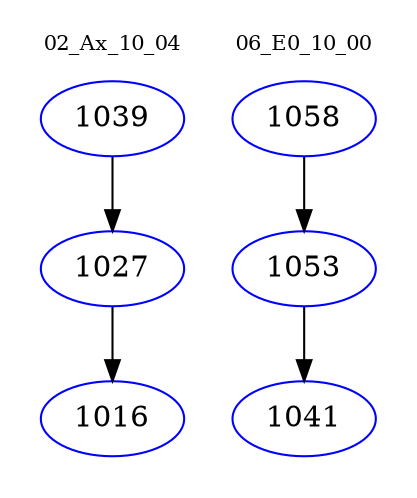 digraph{
subgraph cluster_0 {
color = white
label = "02_Ax_10_04";
fontsize=10;
T0_1039 [label="1039", color="blue"]
T0_1039 -> T0_1027 [color="black"]
T0_1027 [label="1027", color="blue"]
T0_1027 -> T0_1016 [color="black"]
T0_1016 [label="1016", color="blue"]
}
subgraph cluster_1 {
color = white
label = "06_E0_10_00";
fontsize=10;
T1_1058 [label="1058", color="blue"]
T1_1058 -> T1_1053 [color="black"]
T1_1053 [label="1053", color="blue"]
T1_1053 -> T1_1041 [color="black"]
T1_1041 [label="1041", color="blue"]
}
}
